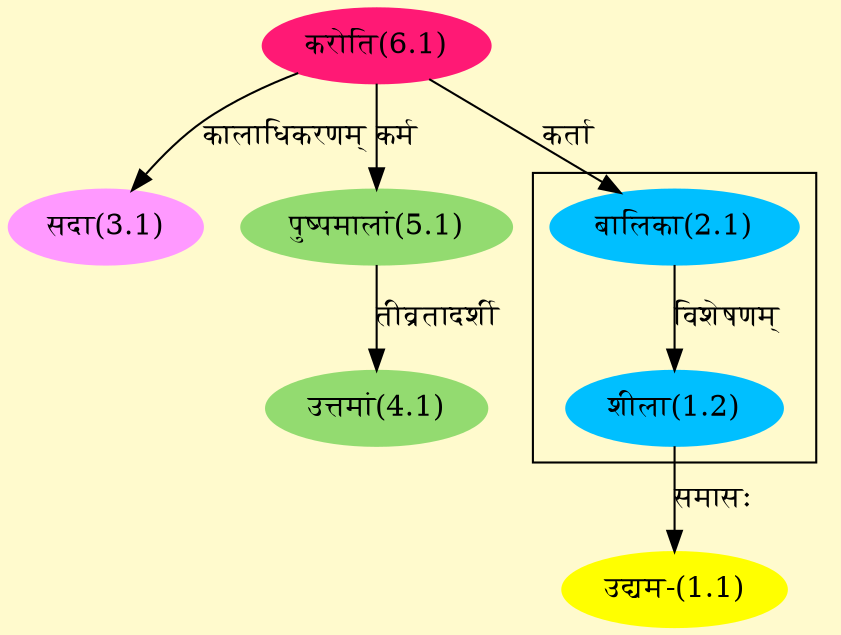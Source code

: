digraph G{
rankdir=BT;
 compound=true;
 bgcolor="lemonchiffon1";

subgraph cluster_1{
Node1_2 [style=filled, color="#00BFFF" label = "शीला(1.2)"]
Node2_1 [style=filled, color="#00BFFF" label = "बालिका(2.1)"]

}
Node1_1 [style=filled, color="#FFFF00" label = "उद्यम-(1.1)"]
Node1_2 [style=filled, color="#00BFFF" label = "शीला(1.2)"]
Node2_1 [style=filled, color="#00BFFF" label = "बालिका(2.1)"]
Node6_1 [style=filled, color="#FF1975" label = "करोति(6.1)"]
Node3_1 [style=filled, color="#FF99FF" label = "सदा(3.1)"]
Node4_1 [style=filled, color="#93DB70" label = "उत्तमां(4.1)"]
Node5_1 [style=filled, color="#93DB70" label = "पुष्पमालां(5.1)"]
/* Start of Relations section */

Node1_1 -> Node1_2 [  label="समासः"  dir="back" ]
Node1_2 -> Node2_1 [  label="विशेषणम्"  dir="back" ]
Node2_1 -> Node6_1 [  label="कर्ता"  dir="back" ]
Node3_1 -> Node6_1 [  label="कालाधिकरणम्"  dir="back" ]
Node4_1 -> Node5_1 [  label="तीव्रतादर्शी"  dir="back" ]
Node5_1 -> Node6_1 [  label="कर्म"  dir="back" ]
}
